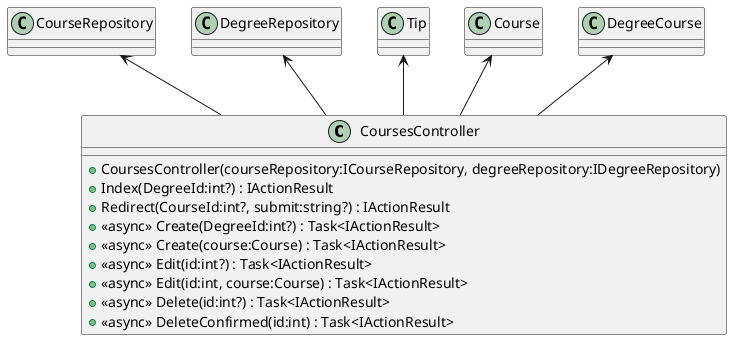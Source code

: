 @startuml
class CoursesController {
    + CoursesController(courseRepository:ICourseRepository, degreeRepository:IDegreeRepository)
    + Index(DegreeId:int?) : IActionResult
    + Redirect(CourseId:int?, submit:string?) : IActionResult
    + <<async>> Create(DegreeId:int?) : Task<IActionResult>
    + <<async>> Create(course:Course) : Task<IActionResult>
    + <<async>> Edit(id:int?) : Task<IActionResult>
    + <<async>> Edit(id:int, course:Course) : Task<IActionResult>
    + <<async>> Delete(id:int?) : Task<IActionResult>
    + <<async>> DeleteConfirmed(id:int) : Task<IActionResult>
}
CourseRepository <-- CoursesController
DegreeRepository <-- CoursesController
Tip <-- CoursesController
Course <-- CoursesController
DegreeCourse <-- CoursesController
@enduml
